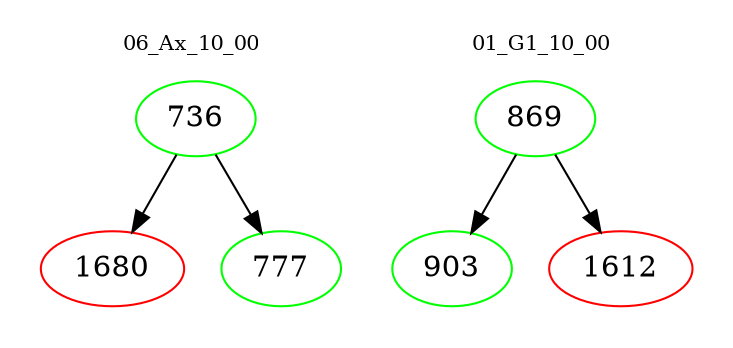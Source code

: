 digraph{
subgraph cluster_0 {
color = white
label = "06_Ax_10_00";
fontsize=10;
T0_736 [label="736", color="green"]
T0_736 -> T0_1680 [color="black"]
T0_1680 [label="1680", color="red"]
T0_736 -> T0_777 [color="black"]
T0_777 [label="777", color="green"]
}
subgraph cluster_1 {
color = white
label = "01_G1_10_00";
fontsize=10;
T1_869 [label="869", color="green"]
T1_869 -> T1_903 [color="black"]
T1_903 [label="903", color="green"]
T1_869 -> T1_1612 [color="black"]
T1_1612 [label="1612", color="red"]
}
}
